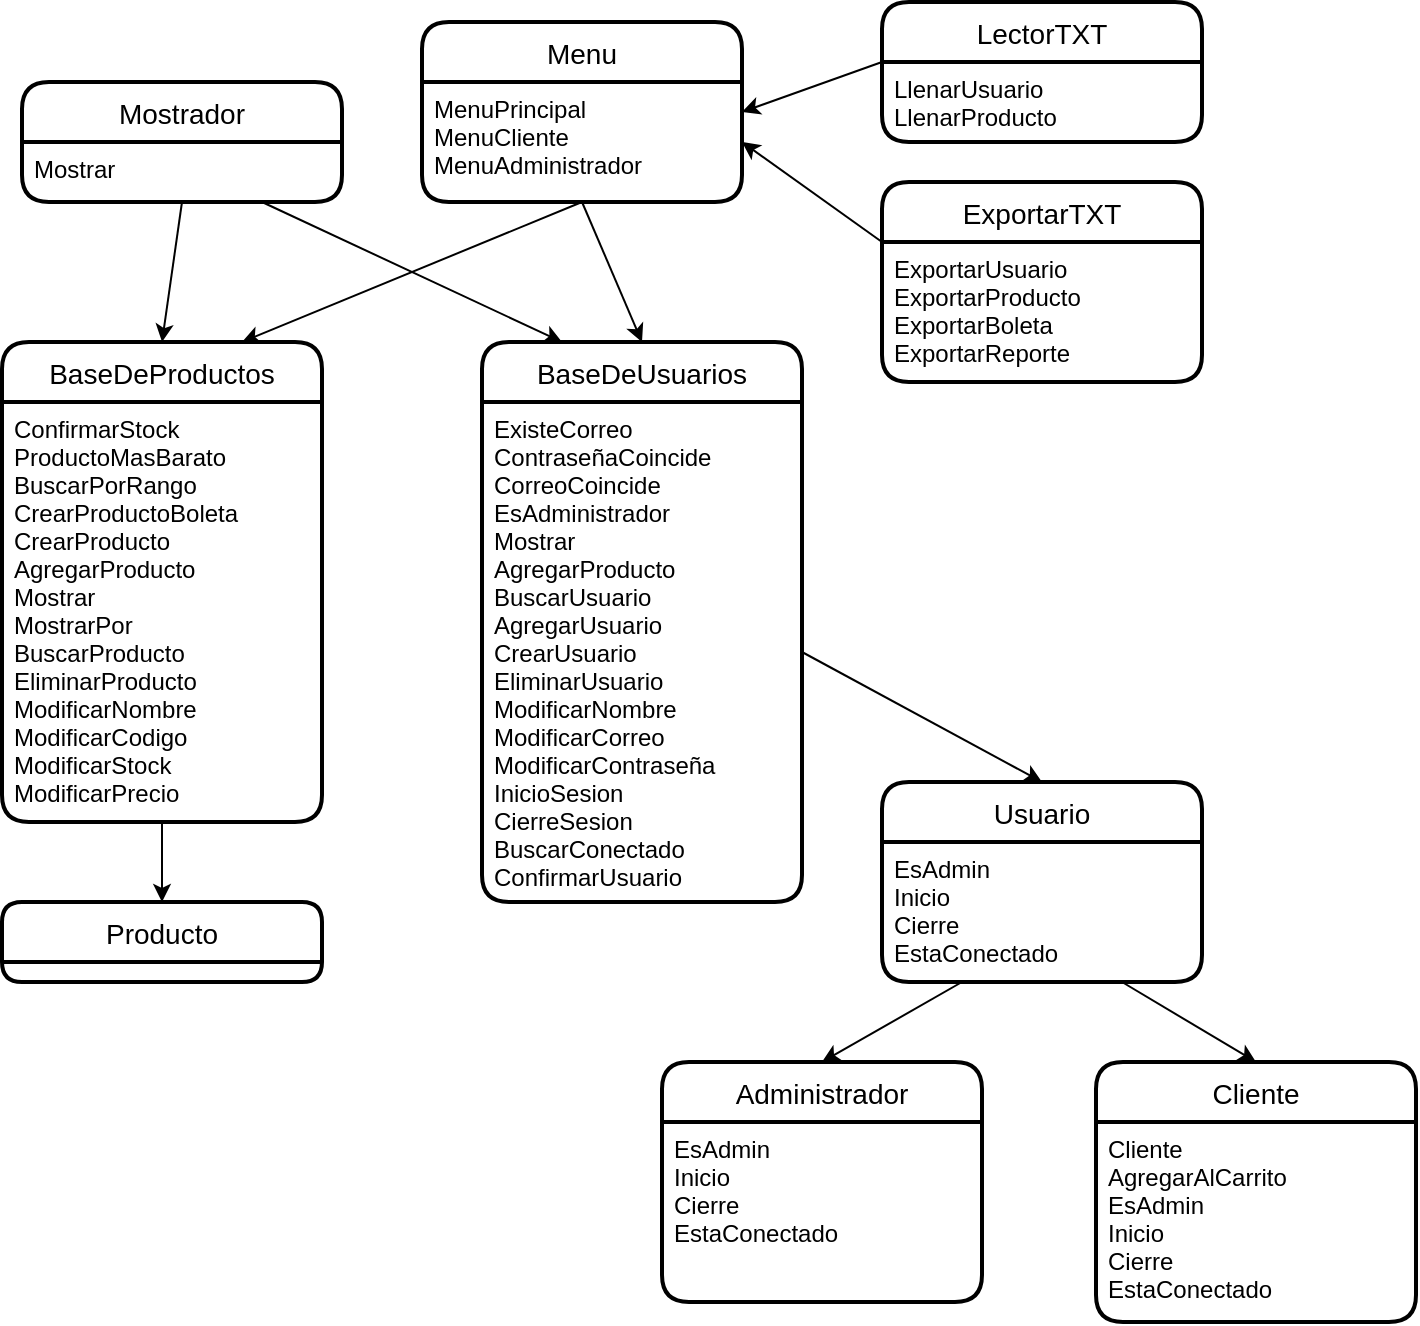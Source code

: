 <mxfile version="20.0.4" type="github"><diagram id="2dQkmDOCyvoOfUeEdW-L" name="Page-1"><mxGraphModel dx="1384" dy="1944" grid="1" gridSize="10" guides="1" tooltips="1" connect="1" arrows="1" fold="1" page="1" pageScale="1" pageWidth="827" pageHeight="1169" math="0" shadow="0"><root><mxCell id="0"/><mxCell id="1" parent="0"/><mxCell id="U62ANlihzYj9aJjllBrY-11" value="Administrador" style="swimlane;childLayout=stackLayout;horizontal=1;startSize=30;horizontalStack=0;rounded=1;fontSize=14;fontStyle=0;strokeWidth=2;resizeParent=0;resizeLast=1;shadow=0;dashed=0;align=center;" vertex="1" parent="1"><mxGeometry x="610" y="440" width="160" height="120" as="geometry"/></mxCell><mxCell id="U62ANlihzYj9aJjllBrY-12" value="EsAdmin&#10;Inicio&#10;Cierre&#10;EstaConectado" style="align=left;strokeColor=none;fillColor=none;spacingLeft=4;fontSize=12;verticalAlign=top;resizable=0;rotatable=0;part=1;" vertex="1" parent="U62ANlihzYj9aJjllBrY-11"><mxGeometry y="30" width="160" height="90" as="geometry"/></mxCell><mxCell id="U62ANlihzYj9aJjllBrY-14" value="BaseDeProductos" style="swimlane;childLayout=stackLayout;horizontal=1;startSize=30;horizontalStack=0;rounded=1;fontSize=14;fontStyle=0;strokeWidth=2;resizeParent=0;resizeLast=1;shadow=0;dashed=0;align=center;" vertex="1" parent="1"><mxGeometry x="280" y="80" width="160" height="240" as="geometry"/></mxCell><mxCell id="U62ANlihzYj9aJjllBrY-15" value="ConfirmarStock&#10;ProductoMasBarato&#10;BuscarPorRango&#10;CrearProductoBoleta&#10;CrearProducto&#10;AgregarProducto&#10;Mostrar&#10;MostrarPor&#10;BuscarProducto&#10;EliminarProducto&#10;ModificarNombre&#10;ModificarCodigo&#10;ModificarStock&#10;ModificarPrecio" style="align=left;strokeColor=none;fillColor=none;spacingLeft=4;fontSize=12;verticalAlign=top;resizable=0;rotatable=0;part=1;" vertex="1" parent="U62ANlihzYj9aJjllBrY-14"><mxGeometry y="30" width="160" height="210" as="geometry"/></mxCell><mxCell id="U62ANlihzYj9aJjllBrY-16" value="BaseDeUsuarios" style="swimlane;childLayout=stackLayout;horizontal=1;startSize=30;horizontalStack=0;rounded=1;fontSize=14;fontStyle=0;strokeWidth=2;resizeParent=0;resizeLast=1;shadow=0;dashed=0;align=center;" vertex="1" parent="1"><mxGeometry x="520" y="80" width="160" height="280" as="geometry"/></mxCell><mxCell id="U62ANlihzYj9aJjllBrY-17" value="ExisteCorreo&#10;ContraseñaCoincide&#10;CorreoCoincide&#10;EsAdministrador&#10;Mostrar&#10;AgregarProducto&#10;BuscarUsuario&#10;AgregarUsuario&#10;CrearUsuario&#10;EliminarUsuario&#10;ModificarNombre&#10;ModificarCorreo&#10;ModificarContraseña&#10;InicioSesion&#10;CierreSesion&#10;BuscarConectado&#10;ConfirmarUsuario" style="align=left;strokeColor=none;fillColor=none;spacingLeft=4;fontSize=12;verticalAlign=top;resizable=0;rotatable=0;part=1;" vertex="1" parent="U62ANlihzYj9aJjllBrY-16"><mxGeometry y="30" width="160" height="250" as="geometry"/></mxCell><mxCell id="U62ANlihzYj9aJjllBrY-18" value="Cliente" style="swimlane;childLayout=stackLayout;horizontal=1;startSize=30;horizontalStack=0;rounded=1;fontSize=14;fontStyle=0;strokeWidth=2;resizeParent=0;resizeLast=1;shadow=0;dashed=0;align=center;" vertex="1" parent="1"><mxGeometry x="827" y="440" width="160" height="130" as="geometry"/></mxCell><mxCell id="U62ANlihzYj9aJjllBrY-19" value="Cliente&#10;AgregarAlCarrito&#10;EsAdmin&#10;Inicio&#10;Cierre&#10;EstaConectado" style="align=left;strokeColor=none;fillColor=none;spacingLeft=4;fontSize=12;verticalAlign=top;resizable=0;rotatable=0;part=1;" vertex="1" parent="U62ANlihzYj9aJjllBrY-18"><mxGeometry y="30" width="160" height="100" as="geometry"/></mxCell><mxCell id="U62ANlihzYj9aJjllBrY-20" value="ExportarTXT" style="swimlane;childLayout=stackLayout;horizontal=1;startSize=30;horizontalStack=0;rounded=1;fontSize=14;fontStyle=0;strokeWidth=2;resizeParent=0;resizeLast=1;shadow=0;dashed=0;align=center;" vertex="1" parent="1"><mxGeometry x="720" width="160" height="100" as="geometry"/></mxCell><mxCell id="U62ANlihzYj9aJjllBrY-21" value="ExportarUsuario&#10;ExportarProducto&#10;ExportarBoleta&#10;ExportarReporte" style="align=left;strokeColor=none;fillColor=none;spacingLeft=4;fontSize=12;verticalAlign=top;resizable=0;rotatable=0;part=1;" vertex="1" parent="U62ANlihzYj9aJjllBrY-20"><mxGeometry y="30" width="160" height="70" as="geometry"/></mxCell><mxCell id="U62ANlihzYj9aJjllBrY-22" value="LectorTXT" style="swimlane;childLayout=stackLayout;horizontal=1;startSize=30;horizontalStack=0;rounded=1;fontSize=14;fontStyle=0;strokeWidth=2;resizeParent=0;resizeLast=1;shadow=0;dashed=0;align=center;" vertex="1" parent="1"><mxGeometry x="720" y="-90" width="160" height="70" as="geometry"/></mxCell><mxCell id="U62ANlihzYj9aJjllBrY-23" value="LlenarUsuario&#10;LlenarProducto" style="align=left;strokeColor=none;fillColor=none;spacingLeft=4;fontSize=12;verticalAlign=top;resizable=0;rotatable=0;part=1;" vertex="1" parent="U62ANlihzYj9aJjllBrY-22"><mxGeometry y="30" width="160" height="40" as="geometry"/></mxCell><mxCell id="U62ANlihzYj9aJjllBrY-24" value="Menu" style="swimlane;childLayout=stackLayout;horizontal=1;startSize=30;horizontalStack=0;rounded=1;fontSize=14;fontStyle=0;strokeWidth=2;resizeParent=0;resizeLast=1;shadow=0;dashed=0;align=center;" vertex="1" parent="1"><mxGeometry x="490" y="-80" width="160" height="90" as="geometry"/></mxCell><mxCell id="U62ANlihzYj9aJjllBrY-25" value="MenuPrincipal&#10;MenuCliente&#10;MenuAdministrador" style="align=left;strokeColor=none;fillColor=none;spacingLeft=4;fontSize=12;verticalAlign=top;resizable=0;rotatable=0;part=1;" vertex="1" parent="U62ANlihzYj9aJjllBrY-24"><mxGeometry y="30" width="160" height="60" as="geometry"/></mxCell><mxCell id="U62ANlihzYj9aJjllBrY-27" value="Mostrador" style="swimlane;childLayout=stackLayout;horizontal=1;startSize=30;horizontalStack=0;rounded=1;fontSize=14;fontStyle=0;strokeWidth=2;resizeParent=0;resizeLast=1;shadow=0;dashed=0;align=center;" vertex="1" parent="1"><mxGeometry x="290" y="-50" width="160" height="60" as="geometry"/></mxCell><mxCell id="U62ANlihzYj9aJjllBrY-28" value="Mostrar" style="align=left;strokeColor=none;fillColor=none;spacingLeft=4;fontSize=12;verticalAlign=top;resizable=0;rotatable=0;part=1;" vertex="1" parent="U62ANlihzYj9aJjllBrY-27"><mxGeometry y="30" width="160" height="30" as="geometry"/></mxCell><mxCell id="U62ANlihzYj9aJjllBrY-29" value="Producto" style="swimlane;childLayout=stackLayout;horizontal=1;startSize=30;horizontalStack=0;rounded=1;fontSize=14;fontStyle=0;strokeWidth=2;resizeParent=0;resizeLast=1;shadow=0;dashed=0;align=center;" vertex="1" parent="1"><mxGeometry x="280" y="360" width="160" height="40" as="geometry"/></mxCell><mxCell id="U62ANlihzYj9aJjllBrY-31" value="Usuario" style="swimlane;childLayout=stackLayout;horizontal=1;startSize=30;horizontalStack=0;rounded=1;fontSize=14;fontStyle=0;strokeWidth=2;resizeParent=0;resizeLast=1;shadow=0;dashed=0;align=center;" vertex="1" parent="1"><mxGeometry x="720" y="300" width="160" height="100" as="geometry"/></mxCell><mxCell id="U62ANlihzYj9aJjllBrY-32" value="EsAdmin&#10;Inicio&#10;Cierre&#10;EstaConectado" style="align=left;strokeColor=none;fillColor=none;spacingLeft=4;fontSize=12;verticalAlign=top;resizable=0;rotatable=0;part=1;" vertex="1" parent="U62ANlihzYj9aJjllBrY-31"><mxGeometry y="30" width="160" height="70" as="geometry"/></mxCell><mxCell id="U62ANlihzYj9aJjllBrY-37" value="" style="endArrow=classic;html=1;rounded=0;entryX=0.5;entryY=0;entryDx=0;entryDy=0;exitX=0.5;exitY=1;exitDx=0;exitDy=0;" edge="1" parent="1" source="U62ANlihzYj9aJjllBrY-25" target="U62ANlihzYj9aJjllBrY-16"><mxGeometry width="50" height="50" relative="1" as="geometry"><mxPoint x="560" y="20" as="sourcePoint"/><mxPoint x="640" y="190" as="targetPoint"/></mxGeometry></mxCell><mxCell id="U62ANlihzYj9aJjllBrY-38" value="" style="endArrow=classic;html=1;rounded=0;entryX=0.75;entryY=0;entryDx=0;entryDy=0;" edge="1" parent="1" target="U62ANlihzYj9aJjllBrY-14"><mxGeometry width="50" height="50" relative="1" as="geometry"><mxPoint x="570" y="10" as="sourcePoint"/><mxPoint x="640" y="190" as="targetPoint"/></mxGeometry></mxCell><mxCell id="U62ANlihzYj9aJjllBrY-39" value="" style="endArrow=classic;html=1;rounded=0;exitX=0.75;exitY=1;exitDx=0;exitDy=0;entryX=0.25;entryY=0;entryDx=0;entryDy=0;" edge="1" parent="1" source="U62ANlihzYj9aJjllBrY-28" target="U62ANlihzYj9aJjllBrY-16"><mxGeometry width="50" height="50" relative="1" as="geometry"><mxPoint x="390" y="60" as="sourcePoint"/><mxPoint x="440" y="10" as="targetPoint"/></mxGeometry></mxCell><mxCell id="U62ANlihzYj9aJjllBrY-40" value="" style="endArrow=classic;html=1;rounded=0;exitX=0.5;exitY=1;exitDx=0;exitDy=0;entryX=0.5;entryY=0;entryDx=0;entryDy=0;" edge="1" parent="1" source="U62ANlihzYj9aJjllBrY-28" target="U62ANlihzYj9aJjllBrY-14"><mxGeometry width="50" height="50" relative="1" as="geometry"><mxPoint x="210" y="140" as="sourcePoint"/><mxPoint x="260" y="90" as="targetPoint"/></mxGeometry></mxCell><mxCell id="U62ANlihzYj9aJjllBrY-41" value="" style="endArrow=classic;html=1;rounded=0;exitX=0;exitY=0;exitDx=0;exitDy=0;entryX=1;entryY=0.25;entryDx=0;entryDy=0;" edge="1" parent="1" source="U62ANlihzYj9aJjllBrY-23" target="U62ANlihzYj9aJjllBrY-25"><mxGeometry width="50" height="50" relative="1" as="geometry"><mxPoint x="680" y="-70" as="sourcePoint"/><mxPoint x="730" y="-120" as="targetPoint"/></mxGeometry></mxCell><mxCell id="U62ANlihzYj9aJjllBrY-42" value="" style="endArrow=classic;html=1;rounded=0;exitX=0;exitY=0;exitDx=0;exitDy=0;entryX=1;entryY=0.5;entryDx=0;entryDy=0;" edge="1" parent="1" source="U62ANlihzYj9aJjllBrY-21" target="U62ANlihzYj9aJjllBrY-25"><mxGeometry width="50" height="50" relative="1" as="geometry"><mxPoint x="120" y="150" as="sourcePoint"/><mxPoint x="170" y="100" as="targetPoint"/></mxGeometry></mxCell><mxCell id="U62ANlihzYj9aJjllBrY-43" value="" style="endArrow=classic;html=1;rounded=0;exitX=0.5;exitY=1;exitDx=0;exitDy=0;entryX=0.5;entryY=0;entryDx=0;entryDy=0;" edge="1" parent="1" source="U62ANlihzYj9aJjllBrY-15" target="U62ANlihzYj9aJjllBrY-29"><mxGeometry width="50" height="50" relative="1" as="geometry"><mxPoint x="30" y="330" as="sourcePoint"/><mxPoint x="80" y="280" as="targetPoint"/></mxGeometry></mxCell><mxCell id="U62ANlihzYj9aJjllBrY-44" value="" style="endArrow=classic;html=1;rounded=0;exitX=1;exitY=0.5;exitDx=0;exitDy=0;entryX=0.5;entryY=0;entryDx=0;entryDy=0;" edge="1" parent="1" source="U62ANlihzYj9aJjllBrY-17" target="U62ANlihzYj9aJjllBrY-31"><mxGeometry width="50" height="50" relative="1" as="geometry"><mxPoint x="790" y="270" as="sourcePoint"/><mxPoint x="840" y="220" as="targetPoint"/></mxGeometry></mxCell><mxCell id="U62ANlihzYj9aJjllBrY-45" value="" style="endArrow=classic;html=1;rounded=0;exitX=0.25;exitY=1;exitDx=0;exitDy=0;entryX=0.5;entryY=0;entryDx=0;entryDy=0;" edge="1" parent="1" source="U62ANlihzYj9aJjllBrY-32" target="U62ANlihzYj9aJjllBrY-11"><mxGeometry width="50" height="50" relative="1" as="geometry"><mxPoint x="390" y="580" as="sourcePoint"/><mxPoint x="440" y="530" as="targetPoint"/></mxGeometry></mxCell><mxCell id="U62ANlihzYj9aJjllBrY-46" value="" style="endArrow=classic;html=1;rounded=0;exitX=0.75;exitY=1;exitDx=0;exitDy=0;entryX=0.5;entryY=0;entryDx=0;entryDy=0;" edge="1" parent="1" source="U62ANlihzYj9aJjllBrY-32" target="U62ANlihzYj9aJjllBrY-18"><mxGeometry width="50" height="50" relative="1" as="geometry"><mxPoint x="810" y="480" as="sourcePoint"/><mxPoint x="860" y="430" as="targetPoint"/></mxGeometry></mxCell></root></mxGraphModel></diagram></mxfile>